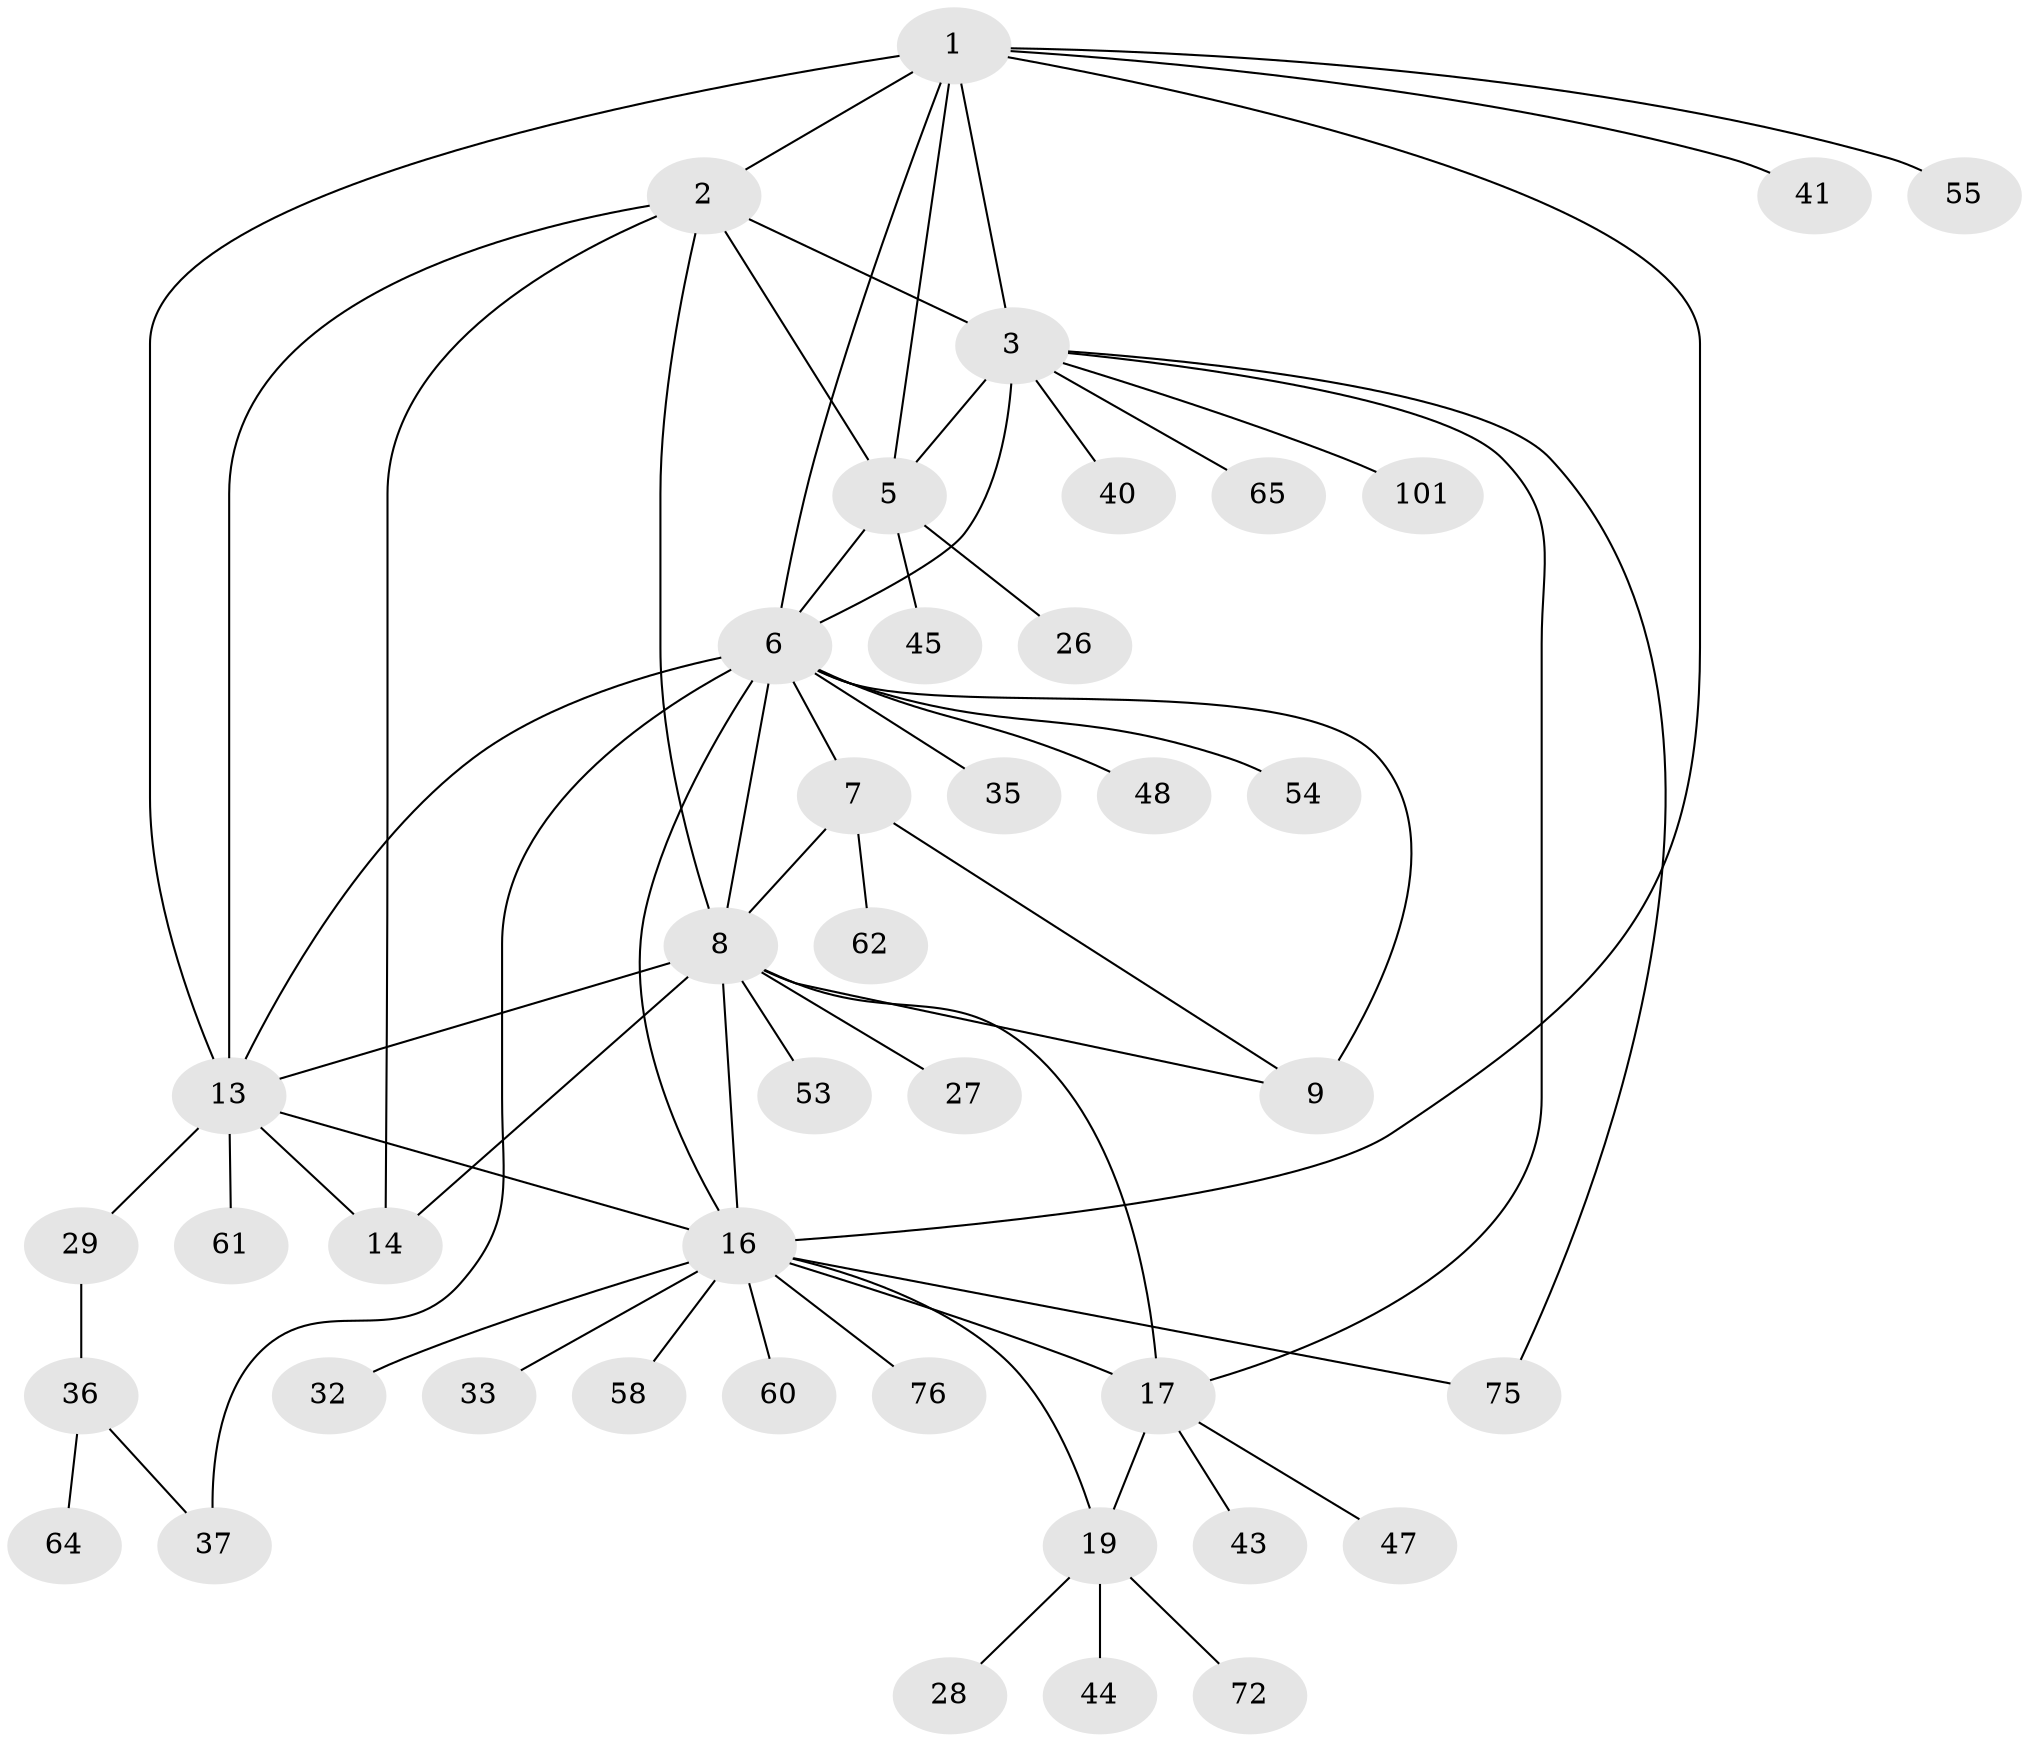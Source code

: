 // original degree distribution, {7: 0.037383177570093455, 8: 0.037383177570093455, 4: 0.028037383177570093, 9: 0.037383177570093455, 10: 0.037383177570093455, 5: 0.04672897196261682, 6: 0.018691588785046728, 12: 0.009345794392523364, 1: 0.5981308411214953, 2: 0.12149532710280374, 3: 0.028037383177570093}
// Generated by graph-tools (version 1.1) at 2025/19/03/04/25 18:19:42]
// undirected, 42 vertices, 63 edges
graph export_dot {
graph [start="1"]
  node [color=gray90,style=filled];
  1 [super="+23+57"];
  2 [super="+74+90+82+11"];
  3 [super="+4"];
  5;
  6 [super="+10"];
  7 [super="+89+81+50+51"];
  8 [super="+12"];
  9;
  13 [super="+46+25+99"];
  14 [super="+69"];
  16 [super="+22+71+86+94+59"];
  17 [super="+18+20"];
  19;
  26;
  27 [super="+88"];
  28 [super="+38"];
  29 [super="+34+87+63"];
  32;
  33;
  35 [super="+96"];
  36;
  37 [super="+80"];
  40;
  41;
  43;
  44;
  45;
  47;
  48;
  53;
  54;
  55;
  58;
  60;
  61;
  62;
  64;
  65;
  72;
  75;
  76;
  101;
  1 -- 2;
  1 -- 3 [weight=2];
  1 -- 5;
  1 -- 41;
  1 -- 16;
  1 -- 6 [weight=2];
  1 -- 55;
  1 -- 13;
  2 -- 3 [weight=3];
  2 -- 5;
  2 -- 13;
  2 -- 14;
  2 -- 8 [weight=2];
  3 -- 5 [weight=2];
  3 -- 40;
  3 -- 75;
  3 -- 17;
  3 -- 65;
  3 -- 101;
  3 -- 6;
  5 -- 26;
  5 -- 45;
  5 -- 6;
  6 -- 7 [weight=2];
  6 -- 8 [weight=2];
  6 -- 9 [weight=2];
  6 -- 35;
  6 -- 37;
  6 -- 13 [weight=2];
  6 -- 16 [weight=3];
  6 -- 48;
  6 -- 54;
  7 -- 8;
  7 -- 9;
  7 -- 62;
  8 -- 9;
  8 -- 27;
  8 -- 17 [weight=2];
  8 -- 16;
  8 -- 53;
  8 -- 13 [weight=2];
  8 -- 14 [weight=2];
  13 -- 14;
  13 -- 29;
  13 -- 61;
  13 -- 16;
  16 -- 17 [weight=3];
  16 -- 19;
  16 -- 32;
  16 -- 33;
  16 -- 75;
  16 -- 76;
  16 -- 58;
  16 -- 60;
  17 -- 19 [weight=3];
  17 -- 47;
  17 -- 43;
  19 -- 28;
  19 -- 44;
  19 -- 72;
  29 -- 36;
  36 -- 37;
  36 -- 64;
}
